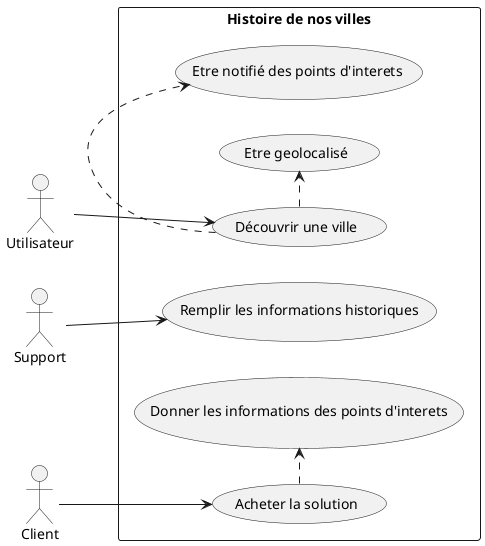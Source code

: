 @startuml Histoire de nos villes
left to right direction
actor Utilisateur as u
actor Support as s
actor Client as c

rectangle "Histoire de nos villes" {
  (UC1).>(Etre notifié des points d'interets)
  usecase "Découvrir une ville" as UC1
  (UC1).>(Etre geolocalisé)
  usecase "Remplir les informations historiques" as UC4
  usecase "Acheter la solution" as UC5
  (UC5).>(Donner les informations des points d'interets)
}

u --> UC1
s --> UC4
c --> UC5

@enduml
